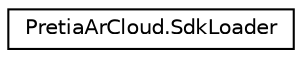 digraph "Graphical Class Hierarchy"
{
 // LATEX_PDF_SIZE
  edge [fontname="Helvetica",fontsize="10",labelfontname="Helvetica",labelfontsize="10"];
  node [fontname="Helvetica",fontsize="10",shape=record];
  rankdir="LR";
  Node0 [label="PretiaArCloud.SdkLoader",height=0.2,width=0.4,color="black", fillcolor="white", style="filled",URL="$classPretiaArCloud_1_1SdkLoader.html",tooltip=" "];
}
